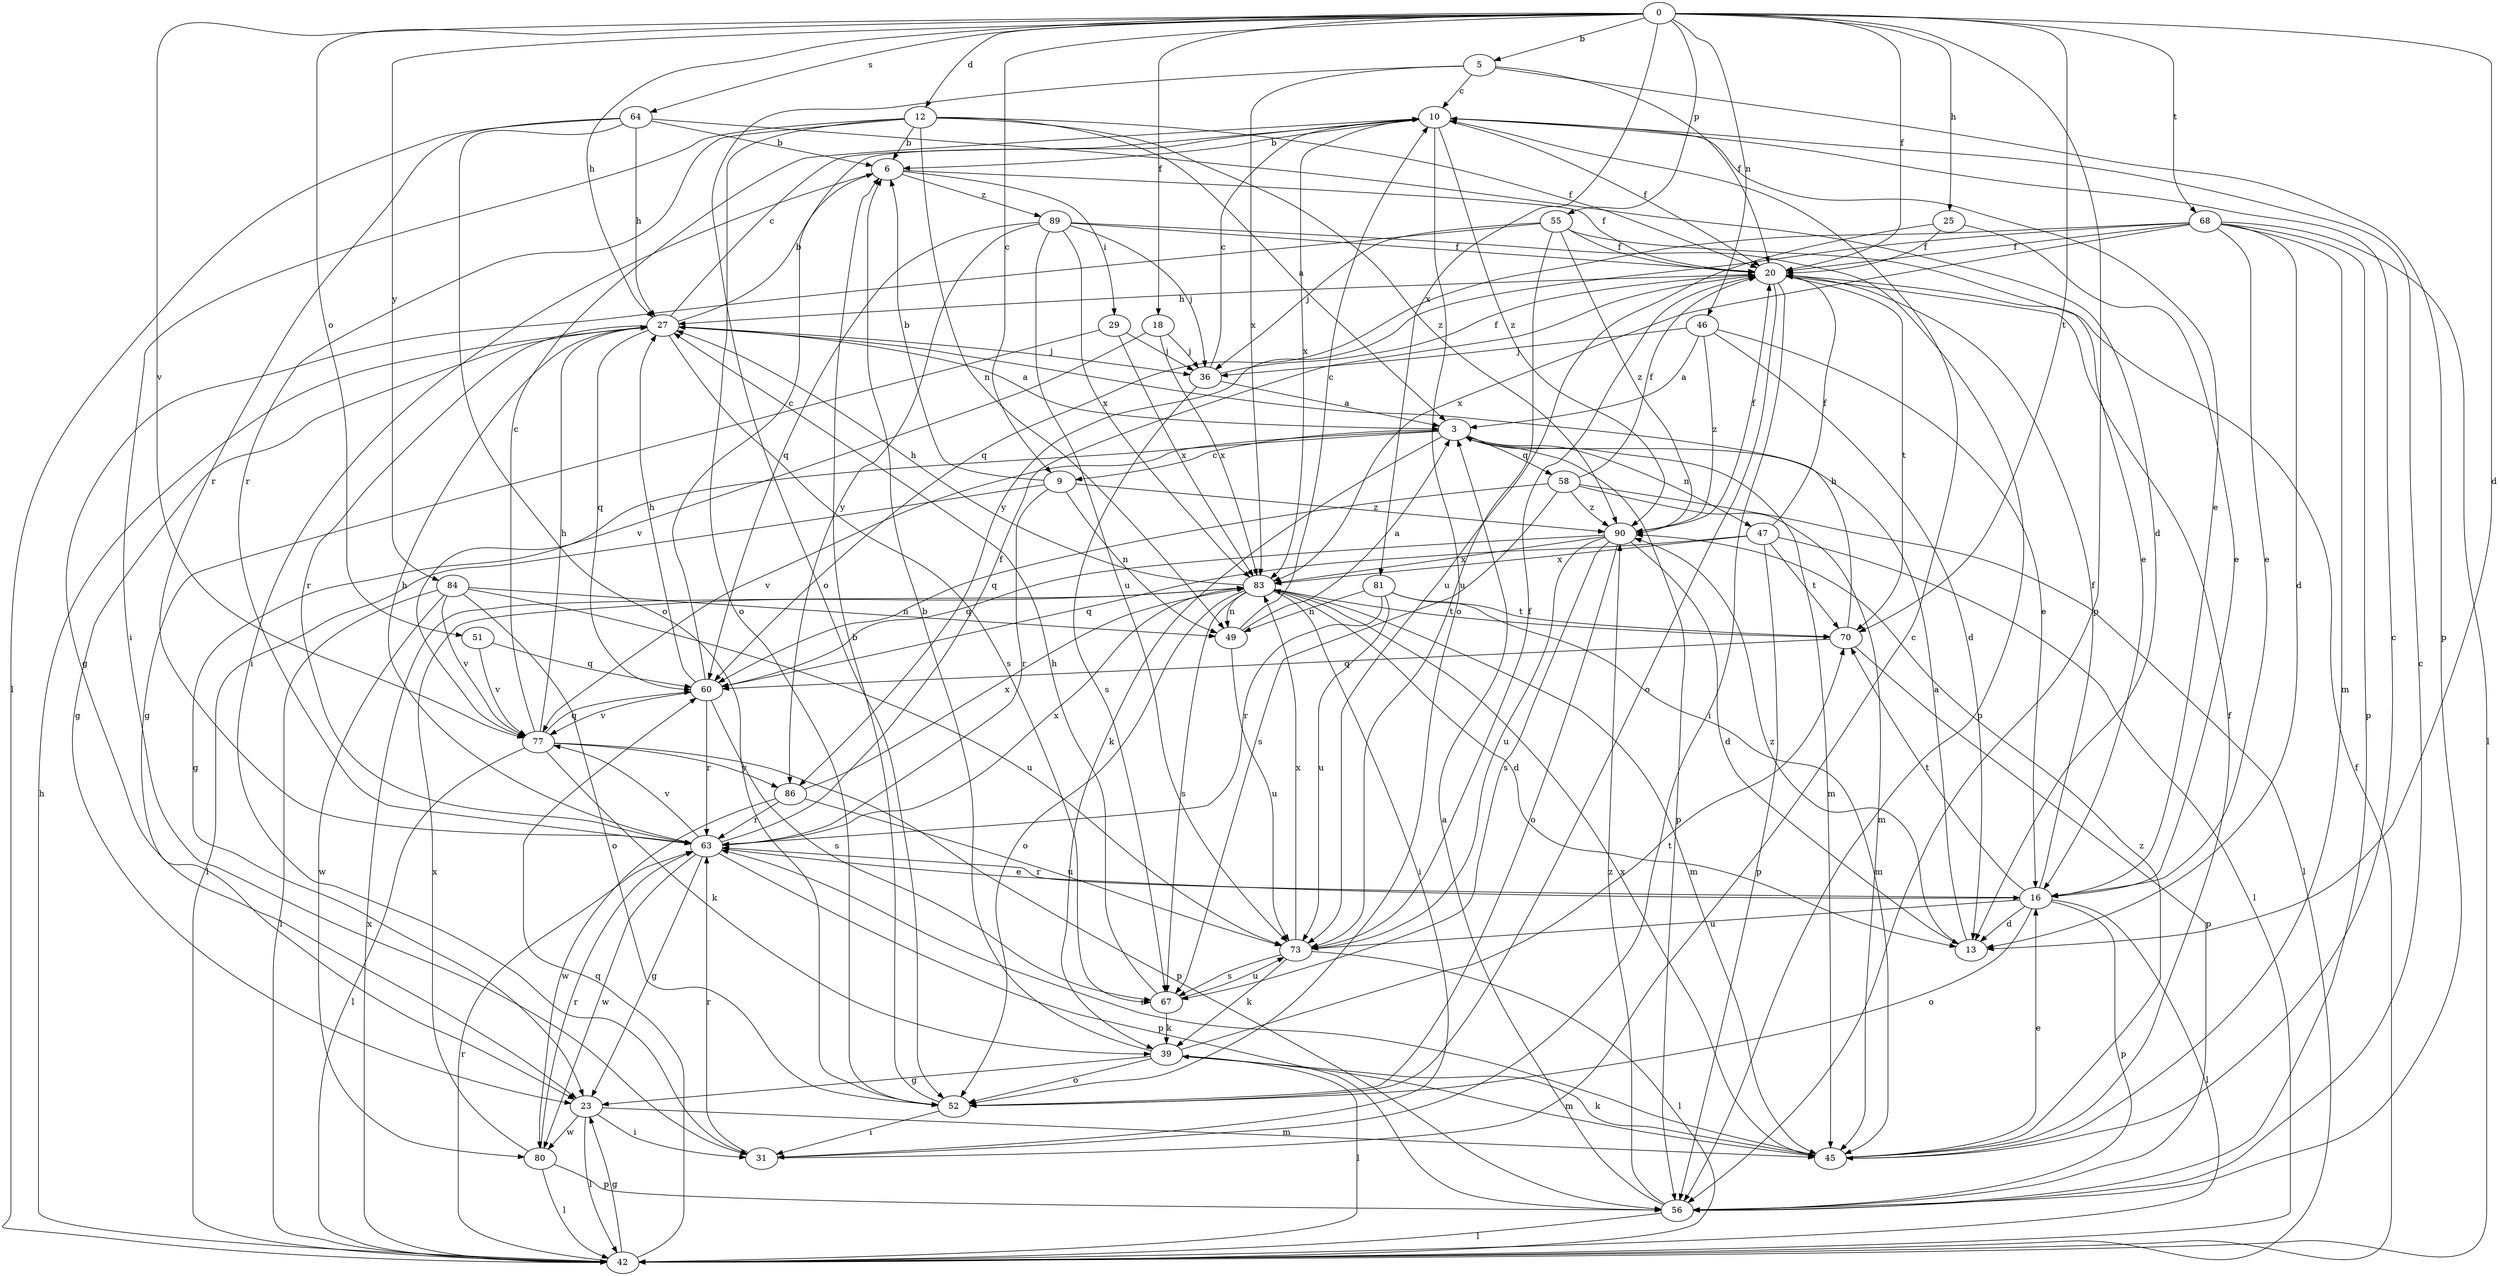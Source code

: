 strict digraph  {
0;
3;
5;
6;
9;
10;
12;
13;
16;
18;
20;
23;
25;
27;
29;
31;
36;
39;
42;
45;
46;
47;
49;
51;
52;
55;
56;
58;
60;
63;
64;
67;
68;
70;
73;
77;
80;
81;
83;
84;
86;
89;
90;
0 -> 5  [label=b];
0 -> 9  [label=c];
0 -> 12  [label=d];
0 -> 13  [label=d];
0 -> 18  [label=f];
0 -> 20  [label=f];
0 -> 25  [label=h];
0 -> 27  [label=h];
0 -> 46  [label=n];
0 -> 51  [label=o];
0 -> 55  [label=p];
0 -> 56  [label=p];
0 -> 64  [label=s];
0 -> 68  [label=t];
0 -> 70  [label=t];
0 -> 77  [label=v];
0 -> 81  [label=x];
0 -> 84  [label=y];
3 -> 9  [label=c];
3 -> 23  [label=g];
3 -> 39  [label=k];
3 -> 45  [label=m];
3 -> 47  [label=n];
3 -> 56  [label=p];
3 -> 58  [label=q];
3 -> 77  [label=v];
5 -> 10  [label=c];
5 -> 20  [label=f];
5 -> 52  [label=o];
5 -> 56  [label=p];
5 -> 83  [label=x];
6 -> 20  [label=f];
6 -> 29  [label=i];
6 -> 31  [label=i];
6 -> 89  [label=z];
9 -> 6  [label=b];
9 -> 42  [label=l];
9 -> 49  [label=n];
9 -> 63  [label=r];
9 -> 90  [label=z];
10 -> 6  [label=b];
10 -> 16  [label=e];
10 -> 20  [label=f];
10 -> 52  [label=o];
10 -> 83  [label=x];
10 -> 90  [label=z];
12 -> 3  [label=a];
12 -> 6  [label=b];
12 -> 20  [label=f];
12 -> 31  [label=i];
12 -> 49  [label=n];
12 -> 52  [label=o];
12 -> 63  [label=r];
12 -> 90  [label=z];
13 -> 3  [label=a];
13 -> 90  [label=z];
16 -> 13  [label=d];
16 -> 20  [label=f];
16 -> 42  [label=l];
16 -> 52  [label=o];
16 -> 56  [label=p];
16 -> 63  [label=r];
16 -> 70  [label=t];
16 -> 73  [label=u];
18 -> 36  [label=j];
18 -> 77  [label=v];
18 -> 83  [label=x];
20 -> 27  [label=h];
20 -> 31  [label=i];
20 -> 52  [label=o];
20 -> 70  [label=t];
23 -> 31  [label=i];
23 -> 42  [label=l];
23 -> 45  [label=m];
23 -> 80  [label=w];
25 -> 16  [label=e];
25 -> 20  [label=f];
25 -> 73  [label=u];
27 -> 3  [label=a];
27 -> 6  [label=b];
27 -> 10  [label=c];
27 -> 23  [label=g];
27 -> 36  [label=j];
27 -> 60  [label=q];
27 -> 63  [label=r];
27 -> 67  [label=s];
29 -> 23  [label=g];
29 -> 36  [label=j];
29 -> 83  [label=x];
31 -> 10  [label=c];
31 -> 63  [label=r];
36 -> 3  [label=a];
36 -> 10  [label=c];
36 -> 20  [label=f];
36 -> 67  [label=s];
39 -> 6  [label=b];
39 -> 23  [label=g];
39 -> 42  [label=l];
39 -> 45  [label=m];
39 -> 52  [label=o];
39 -> 70  [label=t];
42 -> 20  [label=f];
42 -> 23  [label=g];
42 -> 27  [label=h];
42 -> 60  [label=q];
42 -> 63  [label=r];
42 -> 83  [label=x];
45 -> 10  [label=c];
45 -> 16  [label=e];
45 -> 20  [label=f];
45 -> 39  [label=k];
45 -> 63  [label=r];
45 -> 83  [label=x];
45 -> 90  [label=z];
46 -> 3  [label=a];
46 -> 13  [label=d];
46 -> 16  [label=e];
46 -> 36  [label=j];
46 -> 90  [label=z];
47 -> 20  [label=f];
47 -> 42  [label=l];
47 -> 56  [label=p];
47 -> 60  [label=q];
47 -> 70  [label=t];
47 -> 83  [label=x];
49 -> 3  [label=a];
49 -> 10  [label=c];
49 -> 73  [label=u];
51 -> 60  [label=q];
51 -> 77  [label=v];
52 -> 6  [label=b];
52 -> 31  [label=i];
55 -> 16  [label=e];
55 -> 20  [label=f];
55 -> 23  [label=g];
55 -> 36  [label=j];
55 -> 73  [label=u];
55 -> 90  [label=z];
56 -> 3  [label=a];
56 -> 10  [label=c];
56 -> 42  [label=l];
56 -> 90  [label=z];
58 -> 20  [label=f];
58 -> 42  [label=l];
58 -> 45  [label=m];
58 -> 60  [label=q];
58 -> 67  [label=s];
58 -> 90  [label=z];
60 -> 10  [label=c];
60 -> 27  [label=h];
60 -> 63  [label=r];
60 -> 67  [label=s];
60 -> 77  [label=v];
63 -> 16  [label=e];
63 -> 20  [label=f];
63 -> 23  [label=g];
63 -> 27  [label=h];
63 -> 56  [label=p];
63 -> 77  [label=v];
63 -> 80  [label=w];
63 -> 83  [label=x];
64 -> 6  [label=b];
64 -> 13  [label=d];
64 -> 27  [label=h];
64 -> 42  [label=l];
64 -> 52  [label=o];
64 -> 63  [label=r];
67 -> 27  [label=h];
67 -> 39  [label=k];
67 -> 73  [label=u];
68 -> 13  [label=d];
68 -> 16  [label=e];
68 -> 20  [label=f];
68 -> 42  [label=l];
68 -> 45  [label=m];
68 -> 56  [label=p];
68 -> 60  [label=q];
68 -> 83  [label=x];
68 -> 86  [label=y];
70 -> 27  [label=h];
70 -> 56  [label=p];
70 -> 60  [label=q];
73 -> 20  [label=f];
73 -> 39  [label=k];
73 -> 42  [label=l];
73 -> 67  [label=s];
73 -> 83  [label=x];
77 -> 10  [label=c];
77 -> 27  [label=h];
77 -> 39  [label=k];
77 -> 42  [label=l];
77 -> 56  [label=p];
77 -> 60  [label=q];
77 -> 86  [label=y];
80 -> 42  [label=l];
80 -> 56  [label=p];
80 -> 63  [label=r];
80 -> 83  [label=x];
81 -> 45  [label=m];
81 -> 49  [label=n];
81 -> 63  [label=r];
81 -> 70  [label=t];
81 -> 73  [label=u];
83 -> 13  [label=d];
83 -> 27  [label=h];
83 -> 31  [label=i];
83 -> 45  [label=m];
83 -> 49  [label=n];
83 -> 52  [label=o];
83 -> 67  [label=s];
83 -> 70  [label=t];
84 -> 42  [label=l];
84 -> 49  [label=n];
84 -> 52  [label=o];
84 -> 73  [label=u];
84 -> 77  [label=v];
84 -> 80  [label=w];
86 -> 63  [label=r];
86 -> 73  [label=u];
86 -> 80  [label=w];
86 -> 83  [label=x];
89 -> 20  [label=f];
89 -> 36  [label=j];
89 -> 56  [label=p];
89 -> 60  [label=q];
89 -> 73  [label=u];
89 -> 83  [label=x];
89 -> 86  [label=y];
90 -> 13  [label=d];
90 -> 20  [label=f];
90 -> 52  [label=o];
90 -> 60  [label=q];
90 -> 67  [label=s];
90 -> 73  [label=u];
90 -> 83  [label=x];
}
